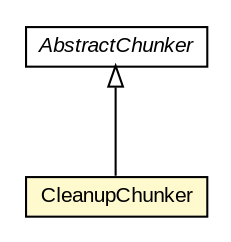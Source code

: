 #!/usr/local/bin/dot
#
# Class diagram 
# Generated by UMLGraph version R5_6-24-gf6e263 (http://www.umlgraph.org/)
#

digraph G {
	edge [fontname="arial",fontsize=10,labelfontname="arial",labelfontsize=10];
	node [fontname="arial",fontsize=10,shape=plaintext];
	nodesep=0.25;
	ranksep=0.5;
	// edu.arizona.biosemantics.semanticmarkup.ling.chunk.AbstractChunker
	c45067 [label=<<table title="edu.arizona.biosemantics.semanticmarkup.ling.chunk.AbstractChunker" border="0" cellborder="1" cellspacing="0" cellpadding="2" port="p" href="../../AbstractChunker.html">
		<tr><td><table border="0" cellspacing="0" cellpadding="1">
<tr><td align="center" balign="center"><font face="arial italic"> AbstractChunker </font></td></tr>
		</table></td></tr>
		</table>>, URL="../../AbstractChunker.html", fontname="arial", fontcolor="black", fontsize=10.0];
	// edu.arizona.biosemantics.semanticmarkup.ling.chunk.lib.chunker.CleanupChunker
	c45094 [label=<<table title="edu.arizona.biosemantics.semanticmarkup.ling.chunk.lib.chunker.CleanupChunker" border="0" cellborder="1" cellspacing="0" cellpadding="2" port="p" bgcolor="lemonChiffon" href="./CleanupChunker.html">
		<tr><td><table border="0" cellspacing="0" cellpadding="1">
<tr><td align="center" balign="center"> CleanupChunker </td></tr>
		</table></td></tr>
		</table>>, URL="./CleanupChunker.html", fontname="arial", fontcolor="black", fontsize=10.0];
	//edu.arizona.biosemantics.semanticmarkup.ling.chunk.lib.chunker.CleanupChunker extends edu.arizona.biosemantics.semanticmarkup.ling.chunk.AbstractChunker
	c45067:p -> c45094:p [dir=back,arrowtail=empty];
}

